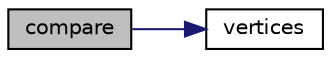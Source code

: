 digraph "compare"
{
  bgcolor="transparent";
  edge [fontname="Helvetica",fontsize="10",labelfontname="Helvetica",labelfontsize="10"];
  node [fontname="Helvetica",fontsize="10",shape=record];
  rankdir="LR";
  Node1 [label="compare",height=0.2,width=0.4,color="black", fillcolor="grey75", style="filled" fontcolor="black"];
  Node1 -> Node2 [color="midnightblue",fontsize="10",style="solid",fontname="Helvetica"];
  Node2 [label="vertices",height=0.2,width=0.4,color="black",URL="$classFoam_1_1blockFace.html#af1bc4e03d3701eccafc323cdc18db8f1",tooltip="Return block face vertices. "];
}
